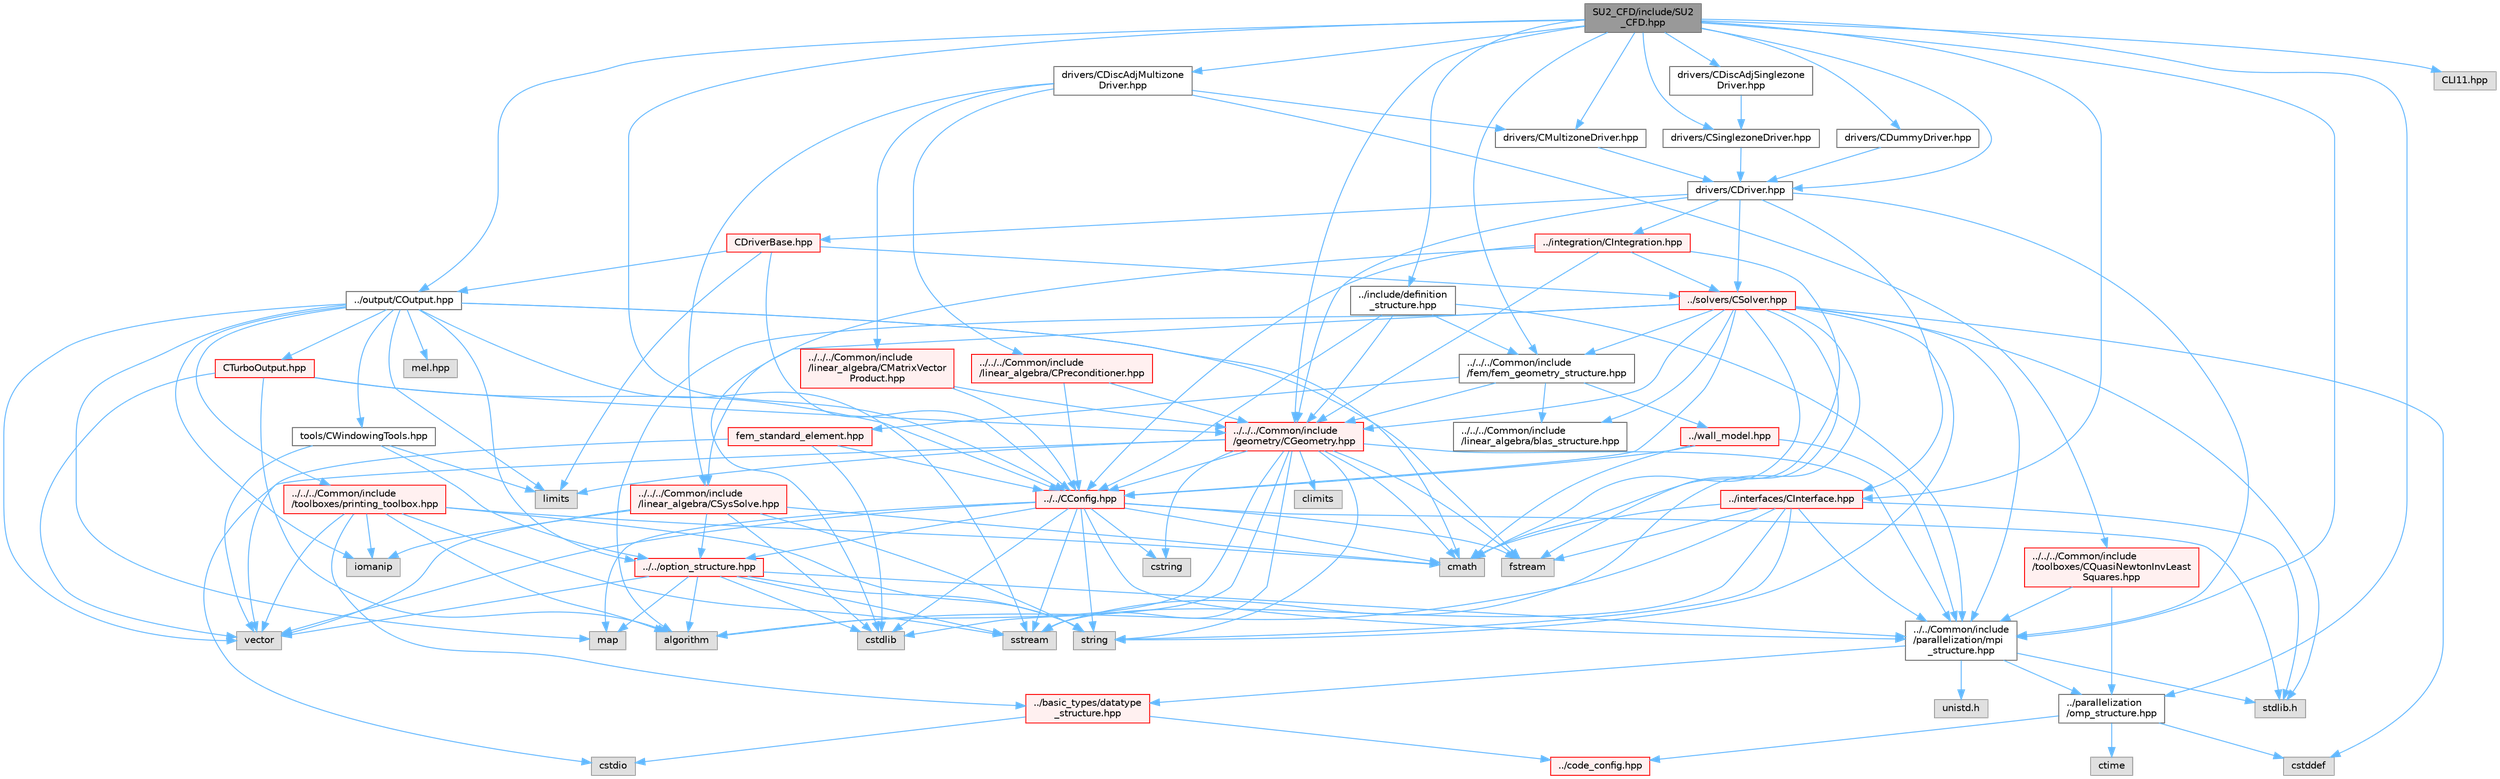 digraph "SU2_CFD/include/SU2_CFD.hpp"
{
 // LATEX_PDF_SIZE
  bgcolor="transparent";
  edge [fontname=Helvetica,fontsize=10,labelfontname=Helvetica,labelfontsize=10];
  node [fontname=Helvetica,fontsize=10,shape=box,height=0.2,width=0.4];
  Node1 [id="Node000001",label="SU2_CFD/include/SU2\l_CFD.hpp",height=0.2,width=0.4,color="gray40", fillcolor="grey60", style="filled", fontcolor="black",tooltip="Headers of the main subroutines of the code SU2_CFD. The subroutines and functions are in the SU2_CFD..."];
  Node1 -> Node2 [id="edge1_Node000001_Node000002",color="steelblue1",style="solid",tooltip=" "];
  Node2 [id="Node000002",label="../../Common/include\l/parallelization/mpi\l_structure.hpp",height=0.2,width=0.4,color="grey40", fillcolor="white", style="filled",URL="$mpi__structure_8hpp.html",tooltip="Headers of the mpi interface for generalized datatypes. The subroutines and functions are in the mpi_..."];
  Node2 -> Node3 [id="edge2_Node000002_Node000003",color="steelblue1",style="solid",tooltip=" "];
  Node3 [id="Node000003",label="stdlib.h",height=0.2,width=0.4,color="grey60", fillcolor="#E0E0E0", style="filled",tooltip=" "];
  Node2 -> Node4 [id="edge3_Node000002_Node000004",color="steelblue1",style="solid",tooltip=" "];
  Node4 [id="Node000004",label="../basic_types/datatype\l_structure.hpp",height=0.2,width=0.4,color="red", fillcolor="#FFF0F0", style="filled",URL="$datatype__structure_8hpp.html",tooltip="Headers for generalized datatypes, defines an interface for AD types."];
  Node4 -> Node7 [id="edge4_Node000004_Node000007",color="steelblue1",style="solid",tooltip=" "];
  Node7 [id="Node000007",label="cstdio",height=0.2,width=0.4,color="grey60", fillcolor="#E0E0E0", style="filled",tooltip=" "];
  Node4 -> Node8 [id="edge5_Node000004_Node000008",color="steelblue1",style="solid",tooltip=" "];
  Node8 [id="Node000008",label="../code_config.hpp",height=0.2,width=0.4,color="red", fillcolor="#FFF0F0", style="filled",URL="$code__config_8hpp.html",tooltip="Header file for collecting common macros, definitions and type configurations."];
  Node2 -> Node14 [id="edge6_Node000002_Node000014",color="steelblue1",style="solid",tooltip=" "];
  Node14 [id="Node000014",label="unistd.h",height=0.2,width=0.4,color="grey60", fillcolor="#E0E0E0", style="filled",tooltip=" "];
  Node2 -> Node11 [id="edge7_Node000002_Node000011",color="steelblue1",style="solid",tooltip=" "];
  Node11 [id="Node000011",label="../parallelization\l/omp_structure.hpp",height=0.2,width=0.4,color="grey40", fillcolor="white", style="filled",URL="$omp__structure_8hpp.html",tooltip="OpenMP interface header, provides compatibility functions if the code is built without OpenMP support..."];
  Node11 -> Node12 [id="edge8_Node000011_Node000012",color="steelblue1",style="solid",tooltip=" "];
  Node12 [id="Node000012",label="cstddef",height=0.2,width=0.4,color="grey60", fillcolor="#E0E0E0", style="filled",tooltip=" "];
  Node11 -> Node8 [id="edge9_Node000011_Node000008",color="steelblue1",style="solid",tooltip=" "];
  Node11 -> Node13 [id="edge10_Node000011_Node000013",color="steelblue1",style="solid",tooltip=" "];
  Node13 [id="Node000013",label="ctime",height=0.2,width=0.4,color="grey60", fillcolor="#E0E0E0", style="filled",tooltip=" "];
  Node1 -> Node11 [id="edge11_Node000001_Node000011",color="steelblue1",style="solid",tooltip=" "];
  Node1 -> Node15 [id="edge12_Node000001_Node000015",color="steelblue1",style="solid",tooltip=" "];
  Node15 [id="Node000015",label="CLI11.hpp",height=0.2,width=0.4,color="grey60", fillcolor="#E0E0E0", style="filled",tooltip=" "];
  Node1 -> Node16 [id="edge13_Node000001_Node000016",color="steelblue1",style="solid",tooltip=" "];
  Node16 [id="Node000016",label="drivers/CDriver.hpp",height=0.2,width=0.4,color="grey40", fillcolor="white", style="filled",URL="$CDriver_8hpp.html",tooltip="Headers of the main subroutines for driving single or multi-zone problems. The subroutines and functi..."];
  Node16 -> Node17 [id="edge14_Node000016_Node000017",color="steelblue1",style="solid",tooltip=" "];
  Node17 [id="Node000017",label="../../../Common/include\l/geometry/CGeometry.hpp",height=0.2,width=0.4,color="red", fillcolor="#FFF0F0", style="filled",URL="$CGeometry_8hpp.html",tooltip="Headers of the main subroutines for creating the geometrical structure. The subroutines and functions..."];
  Node17 -> Node18 [id="edge15_Node000017_Node000018",color="steelblue1",style="solid",tooltip=" "];
  Node18 [id="Node000018",label="limits",height=0.2,width=0.4,color="grey60", fillcolor="#E0E0E0", style="filled",tooltip=" "];
  Node17 -> Node2 [id="edge16_Node000017_Node000002",color="steelblue1",style="solid",tooltip=" "];
  Node17 -> Node19 [id="edge17_Node000017_Node000019",color="steelblue1",style="solid",tooltip=" "];
  Node19 [id="Node000019",label="string",height=0.2,width=0.4,color="grey60", fillcolor="#E0E0E0", style="filled",tooltip=" "];
  Node17 -> Node20 [id="edge18_Node000017_Node000020",color="steelblue1",style="solid",tooltip=" "];
  Node20 [id="Node000020",label="fstream",height=0.2,width=0.4,color="grey60", fillcolor="#E0E0E0", style="filled",tooltip=" "];
  Node17 -> Node21 [id="edge19_Node000017_Node000021",color="steelblue1",style="solid",tooltip=" "];
  Node21 [id="Node000021",label="sstream",height=0.2,width=0.4,color="grey60", fillcolor="#E0E0E0", style="filled",tooltip=" "];
  Node17 -> Node22 [id="edge20_Node000017_Node000022",color="steelblue1",style="solid",tooltip=" "];
  Node22 [id="Node000022",label="cmath",height=0.2,width=0.4,color="grey60", fillcolor="#E0E0E0", style="filled",tooltip=" "];
  Node17 -> Node23 [id="edge21_Node000017_Node000023",color="steelblue1",style="solid",tooltip=" "];
  Node23 [id="Node000023",label="algorithm",height=0.2,width=0.4,color="grey60", fillcolor="#E0E0E0", style="filled",tooltip=" "];
  Node17 -> Node24 [id="edge22_Node000017_Node000024",color="steelblue1",style="solid",tooltip=" "];
  Node24 [id="Node000024",label="cstring",height=0.2,width=0.4,color="grey60", fillcolor="#E0E0E0", style="filled",tooltip=" "];
  Node17 -> Node7 [id="edge23_Node000017_Node000007",color="steelblue1",style="solid",tooltip=" "];
  Node17 -> Node25 [id="edge24_Node000017_Node000025",color="steelblue1",style="solid",tooltip=" "];
  Node25 [id="Node000025",label="cstdlib",height=0.2,width=0.4,color="grey60", fillcolor="#E0E0E0", style="filled",tooltip=" "];
  Node17 -> Node26 [id="edge25_Node000017_Node000026",color="steelblue1",style="solid",tooltip=" "];
  Node26 [id="Node000026",label="climits",height=0.2,width=0.4,color="grey60", fillcolor="#E0E0E0", style="filled",tooltip=" "];
  Node17 -> Node35 [id="edge26_Node000017_Node000035",color="steelblue1",style="solid",tooltip=" "];
  Node35 [id="Node000035",label="../../CConfig.hpp",height=0.2,width=0.4,color="red", fillcolor="#FFF0F0", style="filled",URL="$CConfig_8hpp.html",tooltip="All the information about the definition of the physical problem. The subroutines and functions are i..."];
  Node35 -> Node2 [id="edge27_Node000035_Node000002",color="steelblue1",style="solid",tooltip=" "];
  Node35 -> Node25 [id="edge28_Node000035_Node000025",color="steelblue1",style="solid",tooltip=" "];
  Node35 -> Node20 [id="edge29_Node000035_Node000020",color="steelblue1",style="solid",tooltip=" "];
  Node35 -> Node21 [id="edge30_Node000035_Node000021",color="steelblue1",style="solid",tooltip=" "];
  Node35 -> Node19 [id="edge31_Node000035_Node000019",color="steelblue1",style="solid",tooltip=" "];
  Node35 -> Node24 [id="edge32_Node000035_Node000024",color="steelblue1",style="solid",tooltip=" "];
  Node35 -> Node30 [id="edge33_Node000035_Node000030",color="steelblue1",style="solid",tooltip=" "];
  Node30 [id="Node000030",label="vector",height=0.2,width=0.4,color="grey60", fillcolor="#E0E0E0", style="filled",tooltip=" "];
  Node35 -> Node3 [id="edge34_Node000035_Node000003",color="steelblue1",style="solid",tooltip=" "];
  Node35 -> Node22 [id="edge35_Node000035_Node000022",color="steelblue1",style="solid",tooltip=" "];
  Node35 -> Node32 [id="edge36_Node000035_Node000032",color="steelblue1",style="solid",tooltip=" "];
  Node32 [id="Node000032",label="map",height=0.2,width=0.4,color="grey60", fillcolor="#E0E0E0", style="filled",tooltip=" "];
  Node35 -> Node31 [id="edge37_Node000035_Node000031",color="steelblue1",style="solid",tooltip=" "];
  Node31 [id="Node000031",label="../../option_structure.hpp",height=0.2,width=0.4,color="red", fillcolor="#FFF0F0", style="filled",URL="$option__structure_8hpp.html",tooltip="Defines classes for referencing options for easy input in CConfig."];
  Node31 -> Node2 [id="edge38_Node000031_Node000002",color="steelblue1",style="solid",tooltip=" "];
  Node31 -> Node21 [id="edge39_Node000031_Node000021",color="steelblue1",style="solid",tooltip=" "];
  Node31 -> Node19 [id="edge40_Node000031_Node000019",color="steelblue1",style="solid",tooltip=" "];
  Node31 -> Node30 [id="edge41_Node000031_Node000030",color="steelblue1",style="solid",tooltip=" "];
  Node31 -> Node32 [id="edge42_Node000031_Node000032",color="steelblue1",style="solid",tooltip=" "];
  Node31 -> Node25 [id="edge43_Node000031_Node000025",color="steelblue1",style="solid",tooltip=" "];
  Node31 -> Node23 [id="edge44_Node000031_Node000023",color="steelblue1",style="solid",tooltip=" "];
  Node16 -> Node2 [id="edge45_Node000016_Node000002",color="steelblue1",style="solid",tooltip=" "];
  Node16 -> Node61 [id="edge46_Node000016_Node000061",color="steelblue1",style="solid",tooltip=" "];
  Node61 [id="Node000061",label="../integration/CIntegration.hpp",height=0.2,width=0.4,color="red", fillcolor="#FFF0F0", style="filled",URL="$CIntegration_8hpp.html",tooltip="Declaration of the main routines to orchestrate space and time integration."];
  Node61 -> Node22 [id="edge47_Node000061_Node000022",color="steelblue1",style="solid",tooltip=" "];
  Node61 -> Node25 [id="edge48_Node000061_Node000025",color="steelblue1",style="solid",tooltip=" "];
  Node61 -> Node62 [id="edge49_Node000061_Node000062",color="steelblue1",style="solid",tooltip=" "];
  Node62 [id="Node000062",label="../solvers/CSolver.hpp",height=0.2,width=0.4,color="red", fillcolor="#FFF0F0", style="filled",URL="$CSolver_8hpp.html",tooltip="Headers of the CSolver class which is inherited by all of the other solvers."];
  Node62 -> Node2 [id="edge50_Node000062_Node000002",color="steelblue1",style="solid",tooltip=" "];
  Node62 -> Node22 [id="edge51_Node000062_Node000022",color="steelblue1",style="solid",tooltip=" "];
  Node62 -> Node12 [id="edge52_Node000062_Node000012",color="steelblue1",style="solid",tooltip=" "];
  Node62 -> Node19 [id="edge53_Node000062_Node000019",color="steelblue1",style="solid",tooltip=" "];
  Node62 -> Node20 [id="edge54_Node000062_Node000020",color="steelblue1",style="solid",tooltip=" "];
  Node62 -> Node21 [id="edge55_Node000062_Node000021",color="steelblue1",style="solid",tooltip=" "];
  Node62 -> Node23 [id="edge56_Node000062_Node000023",color="steelblue1",style="solid",tooltip=" "];
  Node62 -> Node3 [id="edge57_Node000062_Node000003",color="steelblue1",style="solid",tooltip=" "];
  Node62 -> Node74 [id="edge58_Node000062_Node000074",color="steelblue1",style="solid",tooltip=" "];
  Node74 [id="Node000074",label="../../../Common/include\l/fem/fem_geometry_structure.hpp",height=0.2,width=0.4,color="grey40", fillcolor="white", style="filled",URL="$fem__geometry__structure_8hpp.html",tooltip="Headers of the main subroutines for creating the geometrical structure for the FEM solver...."];
  Node74 -> Node17 [id="edge59_Node000074_Node000017",color="steelblue1",style="solid",tooltip=" "];
  Node74 -> Node75 [id="edge60_Node000074_Node000075",color="steelblue1",style="solid",tooltip=" "];
  Node75 [id="Node000075",label="fem_standard_element.hpp",height=0.2,width=0.4,color="red", fillcolor="#FFF0F0", style="filled",URL="$fem__standard__element_8hpp.html",tooltip="Headers of the main functions for the FEM standard elements. The functions are in the fem_standard_el..."];
  Node75 -> Node30 [id="edge61_Node000075_Node000030",color="steelblue1",style="solid",tooltip=" "];
  Node75 -> Node25 [id="edge62_Node000075_Node000025",color="steelblue1",style="solid",tooltip=" "];
  Node75 -> Node35 [id="edge63_Node000075_Node000035",color="steelblue1",style="solid",tooltip=" "];
  Node74 -> Node76 [id="edge64_Node000074_Node000076",color="steelblue1",style="solid",tooltip=" "];
  Node76 [id="Node000076",label="../wall_model.hpp",height=0.2,width=0.4,color="red", fillcolor="#FFF0F0", style="filled",URL="$wall__model_8hpp.html",tooltip="Headers for the wall model functions for large eddy simulations."];
  Node76 -> Node2 [id="edge65_Node000076_Node000002",color="steelblue1",style="solid",tooltip=" "];
  Node76 -> Node35 [id="edge66_Node000076_Node000035",color="steelblue1",style="solid",tooltip=" "];
  Node76 -> Node22 [id="edge67_Node000076_Node000022",color="steelblue1",style="solid",tooltip=" "];
  Node74 -> Node71 [id="edge68_Node000074_Node000071",color="steelblue1",style="solid",tooltip=" "];
  Node71 [id="Node000071",label="../../../Common/include\l/linear_algebra/blas_structure.hpp",height=0.2,width=0.4,color="grey40", fillcolor="white", style="filled",URL="$blas__structure_8hpp.html",tooltip="Include files and headers of the functions for matrix and vector operations, which are typically foun..."];
  Node62 -> Node17 [id="edge69_Node000062_Node000017",color="steelblue1",style="solid",tooltip=" "];
  Node62 -> Node35 [id="edge70_Node000062_Node000035",color="steelblue1",style="solid",tooltip=" "];
  Node62 -> Node81 [id="edge71_Node000062_Node000081",color="steelblue1",style="solid",tooltip=" "];
  Node81 [id="Node000081",label="../../../Common/include\l/linear_algebra/CSysSolve.hpp",height=0.2,width=0.4,color="red", fillcolor="#FFF0F0", style="filled",URL="$CSysSolve_8hpp.html",tooltip="Headers for the classes related to linear solvers (CG, FGMRES, etc) The subroutines and functions are..."];
  Node81 -> Node22 [id="edge72_Node000081_Node000022",color="steelblue1",style="solid",tooltip=" "];
  Node81 -> Node30 [id="edge73_Node000081_Node000030",color="steelblue1",style="solid",tooltip=" "];
  Node81 -> Node25 [id="edge74_Node000081_Node000025",color="steelblue1",style="solid",tooltip=" "];
  Node81 -> Node82 [id="edge75_Node000081_Node000082",color="steelblue1",style="solid",tooltip=" "];
  Node82 [id="Node000082",label="iomanip",height=0.2,width=0.4,color="grey60", fillcolor="#E0E0E0", style="filled",tooltip=" "];
  Node81 -> Node19 [id="edge76_Node000081_Node000019",color="steelblue1",style="solid",tooltip=" "];
  Node81 -> Node31 [id="edge77_Node000081_Node000031",color="steelblue1",style="solid",tooltip=" "];
  Node62 -> Node71 [id="edge78_Node000062_Node000071",color="steelblue1",style="solid",tooltip=" "];
  Node61 -> Node17 [id="edge79_Node000061_Node000017",color="steelblue1",style="solid",tooltip=" "];
  Node61 -> Node35 [id="edge80_Node000061_Node000035",color="steelblue1",style="solid",tooltip=" "];
  Node16 -> Node91 [id="edge81_Node000016_Node000091",color="steelblue1",style="solid",tooltip=" "];
  Node91 [id="Node000091",label="../interfaces/CInterface.hpp",height=0.2,width=0.4,color="red", fillcolor="#FFF0F0", style="filled",URL="$CInterface_8hpp.html",tooltip="Declarations and inlines of the transfer structure. The subroutines and functions are in the physics ..."];
  Node91 -> Node2 [id="edge82_Node000091_Node000002",color="steelblue1",style="solid",tooltip=" "];
  Node91 -> Node22 [id="edge83_Node000091_Node000022",color="steelblue1",style="solid",tooltip=" "];
  Node91 -> Node19 [id="edge84_Node000091_Node000019",color="steelblue1",style="solid",tooltip=" "];
  Node91 -> Node20 [id="edge85_Node000091_Node000020",color="steelblue1",style="solid",tooltip=" "];
  Node91 -> Node21 [id="edge86_Node000091_Node000021",color="steelblue1",style="solid",tooltip=" "];
  Node91 -> Node23 [id="edge87_Node000091_Node000023",color="steelblue1",style="solid",tooltip=" "];
  Node91 -> Node3 [id="edge88_Node000091_Node000003",color="steelblue1",style="solid",tooltip=" "];
  Node16 -> Node62 [id="edge89_Node000016_Node000062",color="steelblue1",style="solid",tooltip=" "];
  Node16 -> Node92 [id="edge90_Node000016_Node000092",color="steelblue1",style="solid",tooltip=" "];
  Node92 [id="Node000092",label="CDriverBase.hpp",height=0.2,width=0.4,color="red", fillcolor="#FFF0F0", style="filled",URL="$CDriverBase_8hpp.html",tooltip="Base class for all drivers."];
  Node92 -> Node18 [id="edge91_Node000092_Node000018",color="steelblue1",style="solid",tooltip=" "];
  Node92 -> Node35 [id="edge92_Node000092_Node000035",color="steelblue1",style="solid",tooltip=" "];
  Node92 -> Node94 [id="edge93_Node000092_Node000094",color="steelblue1",style="solid",tooltip=" "];
  Node94 [id="Node000094",label="../output/COutput.hpp",height=0.2,width=0.4,color="grey40", fillcolor="white", style="filled",URL="$COutput_8hpp.html",tooltip="Headers of the output class."];
  Node94 -> Node20 [id="edge94_Node000094_Node000020",color="steelblue1",style="solid",tooltip=" "];
  Node94 -> Node22 [id="edge95_Node000094_Node000022",color="steelblue1",style="solid",tooltip=" "];
  Node94 -> Node32 [id="edge96_Node000094_Node000032",color="steelblue1",style="solid",tooltip=" "];
  Node94 -> Node21 [id="edge97_Node000094_Node000021",color="steelblue1",style="solid",tooltip=" "];
  Node94 -> Node82 [id="edge98_Node000094_Node000082",color="steelblue1",style="solid",tooltip=" "];
  Node94 -> Node18 [id="edge99_Node000094_Node000018",color="steelblue1",style="solid",tooltip=" "];
  Node94 -> Node30 [id="edge100_Node000094_Node000030",color="steelblue1",style="solid",tooltip=" "];
  Node94 -> Node95 [id="edge101_Node000094_Node000095",color="steelblue1",style="solid",tooltip=" "];
  Node95 [id="Node000095",label="../../../Common/include\l/toolboxes/printing_toolbox.hpp",height=0.2,width=0.4,color="red", fillcolor="#FFF0F0", style="filled",URL="$printing__toolbox_8hpp.html",tooltip="Header file for the printing toolbox."];
  Node95 -> Node82 [id="edge102_Node000095_Node000082",color="steelblue1",style="solid",tooltip=" "];
  Node95 -> Node30 [id="edge103_Node000095_Node000030",color="steelblue1",style="solid",tooltip=" "];
  Node95 -> Node19 [id="edge104_Node000095_Node000019",color="steelblue1",style="solid",tooltip=" "];
  Node95 -> Node21 [id="edge105_Node000095_Node000021",color="steelblue1",style="solid",tooltip=" "];
  Node95 -> Node22 [id="edge106_Node000095_Node000022",color="steelblue1",style="solid",tooltip=" "];
  Node95 -> Node23 [id="edge107_Node000095_Node000023",color="steelblue1",style="solid",tooltip=" "];
  Node95 -> Node4 [id="edge108_Node000095_Node000004",color="steelblue1",style="solid",tooltip=" "];
  Node94 -> Node96 [id="edge109_Node000094_Node000096",color="steelblue1",style="solid",tooltip=" "];
  Node96 [id="Node000096",label="tools/CWindowingTools.hpp",height=0.2,width=0.4,color="grey40", fillcolor="white", style="filled",URL="$CWindowingTools_8hpp.html",tooltip=" "];
  Node96 -> Node30 [id="edge110_Node000096_Node000030",color="steelblue1",style="solid",tooltip=" "];
  Node96 -> Node18 [id="edge111_Node000096_Node000018",color="steelblue1",style="solid",tooltip=" "];
  Node96 -> Node31 [id="edge112_Node000096_Node000031",color="steelblue1",style="solid",tooltip=" "];
  Node94 -> Node31 [id="edge113_Node000094_Node000031",color="steelblue1",style="solid",tooltip=" "];
  Node94 -> Node97 [id="edge114_Node000094_Node000097",color="steelblue1",style="solid",tooltip=" "];
  Node97 [id="Node000097",label="CTurboOutput.hpp",height=0.2,width=0.4,color="red", fillcolor="#FFF0F0", style="filled",URL="$CTurboOutput_8hpp.html",tooltip="Headers of the Turbomachinery Performance class."];
  Node97 -> Node30 [id="edge115_Node000097_Node000030",color="steelblue1",style="solid",tooltip=" "];
  Node97 -> Node23 [id="edge116_Node000097_Node000023",color="steelblue1",style="solid",tooltip=" "];
  Node97 -> Node17 [id="edge117_Node000097_Node000017",color="steelblue1",style="solid",tooltip=" "];
  Node97 -> Node35 [id="edge118_Node000097_Node000035",color="steelblue1",style="solid",tooltip=" "];
  Node94 -> Node99 [id="edge119_Node000094_Node000099",color="steelblue1",style="solid",tooltip=" "];
  Node99 [id="Node000099",label="mel.hpp",height=0.2,width=0.4,color="grey60", fillcolor="#E0E0E0", style="filled",tooltip=" "];
  Node92 -> Node62 [id="edge120_Node000092_Node000062",color="steelblue1",style="solid",tooltip=" "];
  Node1 -> Node100 [id="edge121_Node000001_Node000100",color="steelblue1",style="solid",tooltip=" "];
  Node100 [id="Node000100",label="drivers/CSinglezoneDriver.hpp",height=0.2,width=0.4,color="grey40", fillcolor="white", style="filled",URL="$CSinglezoneDriver_8hpp.html",tooltip="Headers of the main subroutines for driving single or multi-zone problems. The subroutines and functi..."];
  Node100 -> Node16 [id="edge122_Node000100_Node000016",color="steelblue1",style="solid",tooltip=" "];
  Node1 -> Node101 [id="edge123_Node000001_Node000101",color="steelblue1",style="solid",tooltip=" "];
  Node101 [id="Node000101",label="drivers/CMultizoneDriver.hpp",height=0.2,width=0.4,color="grey40", fillcolor="white", style="filled",URL="$CMultizoneDriver_8hpp.html",tooltip="Headers of the main subroutines for driving single or multi-zone problems. The subroutines and functi..."];
  Node101 -> Node16 [id="edge124_Node000101_Node000016",color="steelblue1",style="solid",tooltip=" "];
  Node1 -> Node102 [id="edge125_Node000001_Node000102",color="steelblue1",style="solid",tooltip=" "];
  Node102 [id="Node000102",label="drivers/CDiscAdjSinglezone\lDriver.hpp",height=0.2,width=0.4,color="grey40", fillcolor="white", style="filled",URL="$CDiscAdjSinglezoneDriver_8hpp.html",tooltip="Headers of the main subroutines for driving single or multi-zone problems. The subroutines and functi..."];
  Node102 -> Node100 [id="edge126_Node000102_Node000100",color="steelblue1",style="solid",tooltip=" "];
  Node1 -> Node103 [id="edge127_Node000001_Node000103",color="steelblue1",style="solid",tooltip=" "];
  Node103 [id="Node000103",label="drivers/CDiscAdjMultizone\lDriver.hpp",height=0.2,width=0.4,color="grey40", fillcolor="white", style="filled",URL="$CDiscAdjMultizoneDriver_8hpp.html",tooltip=" "];
  Node103 -> Node101 [id="edge128_Node000103_Node000101",color="steelblue1",style="solid",tooltip=" "];
  Node103 -> Node104 [id="edge129_Node000103_Node000104",color="steelblue1",style="solid",tooltip=" "];
  Node104 [id="Node000104",label="../../../Common/include\l/toolboxes/CQuasiNewtonInvLeast\lSquares.hpp",height=0.2,width=0.4,color="red", fillcolor="#FFF0F0", style="filled",URL="$CQuasiNewtonInvLeastSquares_8hpp.html",tooltip="Implements a method to accelerate and stabilize the convergence of fixed point iterations,..."];
  Node104 -> Node11 [id="edge130_Node000104_Node000011",color="steelblue1",style="solid",tooltip=" "];
  Node104 -> Node2 [id="edge131_Node000104_Node000002",color="steelblue1",style="solid",tooltip=" "];
  Node103 -> Node106 [id="edge132_Node000103_Node000106",color="steelblue1",style="solid",tooltip=" "];
  Node106 [id="Node000106",label="../../../Common/include\l/linear_algebra/CPreconditioner.hpp",height=0.2,width=0.4,color="red", fillcolor="#FFF0F0", style="filled",URL="$CPreconditioner_8hpp.html",tooltip="Classes related to linear preconditioner wrappers. The actual operations are currently implemented mo..."];
  Node106 -> Node35 [id="edge133_Node000106_Node000035",color="steelblue1",style="solid",tooltip=" "];
  Node106 -> Node17 [id="edge134_Node000106_Node000017",color="steelblue1",style="solid",tooltip=" "];
  Node103 -> Node107 [id="edge135_Node000103_Node000107",color="steelblue1",style="solid",tooltip=" "];
  Node107 [id="Node000107",label="../../../Common/include\l/linear_algebra/CMatrixVector\lProduct.hpp",height=0.2,width=0.4,color="red", fillcolor="#FFF0F0", style="filled",URL="$CMatrixVectorProduct_8hpp.html",tooltip="Headers for the classes related to sparse matrix-vector product wrappers. The actual operations are c..."];
  Node107 -> Node35 [id="edge136_Node000107_Node000035",color="steelblue1",style="solid",tooltip=" "];
  Node107 -> Node17 [id="edge137_Node000107_Node000017",color="steelblue1",style="solid",tooltip=" "];
  Node103 -> Node81 [id="edge138_Node000103_Node000081",color="steelblue1",style="solid",tooltip=" "];
  Node1 -> Node108 [id="edge139_Node000001_Node000108",color="steelblue1",style="solid",tooltip=" "];
  Node108 [id="Node000108",label="drivers/CDummyDriver.hpp",height=0.2,width=0.4,color="grey40", fillcolor="white", style="filled",URL="$CDummyDriver_8hpp.html",tooltip="Headers of the main subroutines for driving single or multi-zone problems. The subroutines and functi..."];
  Node108 -> Node16 [id="edge140_Node000108_Node000016",color="steelblue1",style="solid",tooltip=" "];
  Node1 -> Node94 [id="edge141_Node000001_Node000094",color="steelblue1",style="solid",tooltip=" "];
  Node1 -> Node74 [id="edge142_Node000001_Node000074",color="steelblue1",style="solid",tooltip=" "];
  Node1 -> Node17 [id="edge143_Node000001_Node000017",color="steelblue1",style="solid",tooltip=" "];
  Node1 -> Node35 [id="edge144_Node000001_Node000035",color="steelblue1",style="solid",tooltip=" "];
  Node1 -> Node109 [id="edge145_Node000001_Node000109",color="steelblue1",style="solid",tooltip=" "];
  Node109 [id="Node000109",label="../include/definition\l_structure.hpp",height=0.2,width=0.4,color="grey40", fillcolor="white", style="filled",URL="$definition__structure_8hpp.html",tooltip="Headers of the main subroutines used by SU2_CFD. The subroutines and functions are in the definition_..."];
  Node109 -> Node2 [id="edge146_Node000109_Node000002",color="steelblue1",style="solid",tooltip=" "];
  Node109 -> Node74 [id="edge147_Node000109_Node000074",color="steelblue1",style="solid",tooltip=" "];
  Node109 -> Node17 [id="edge148_Node000109_Node000017",color="steelblue1",style="solid",tooltip=" "];
  Node109 -> Node35 [id="edge149_Node000109_Node000035",color="steelblue1",style="solid",tooltip=" "];
  Node1 -> Node91 [id="edge150_Node000001_Node000091",color="steelblue1",style="solid",tooltip=" "];
}
